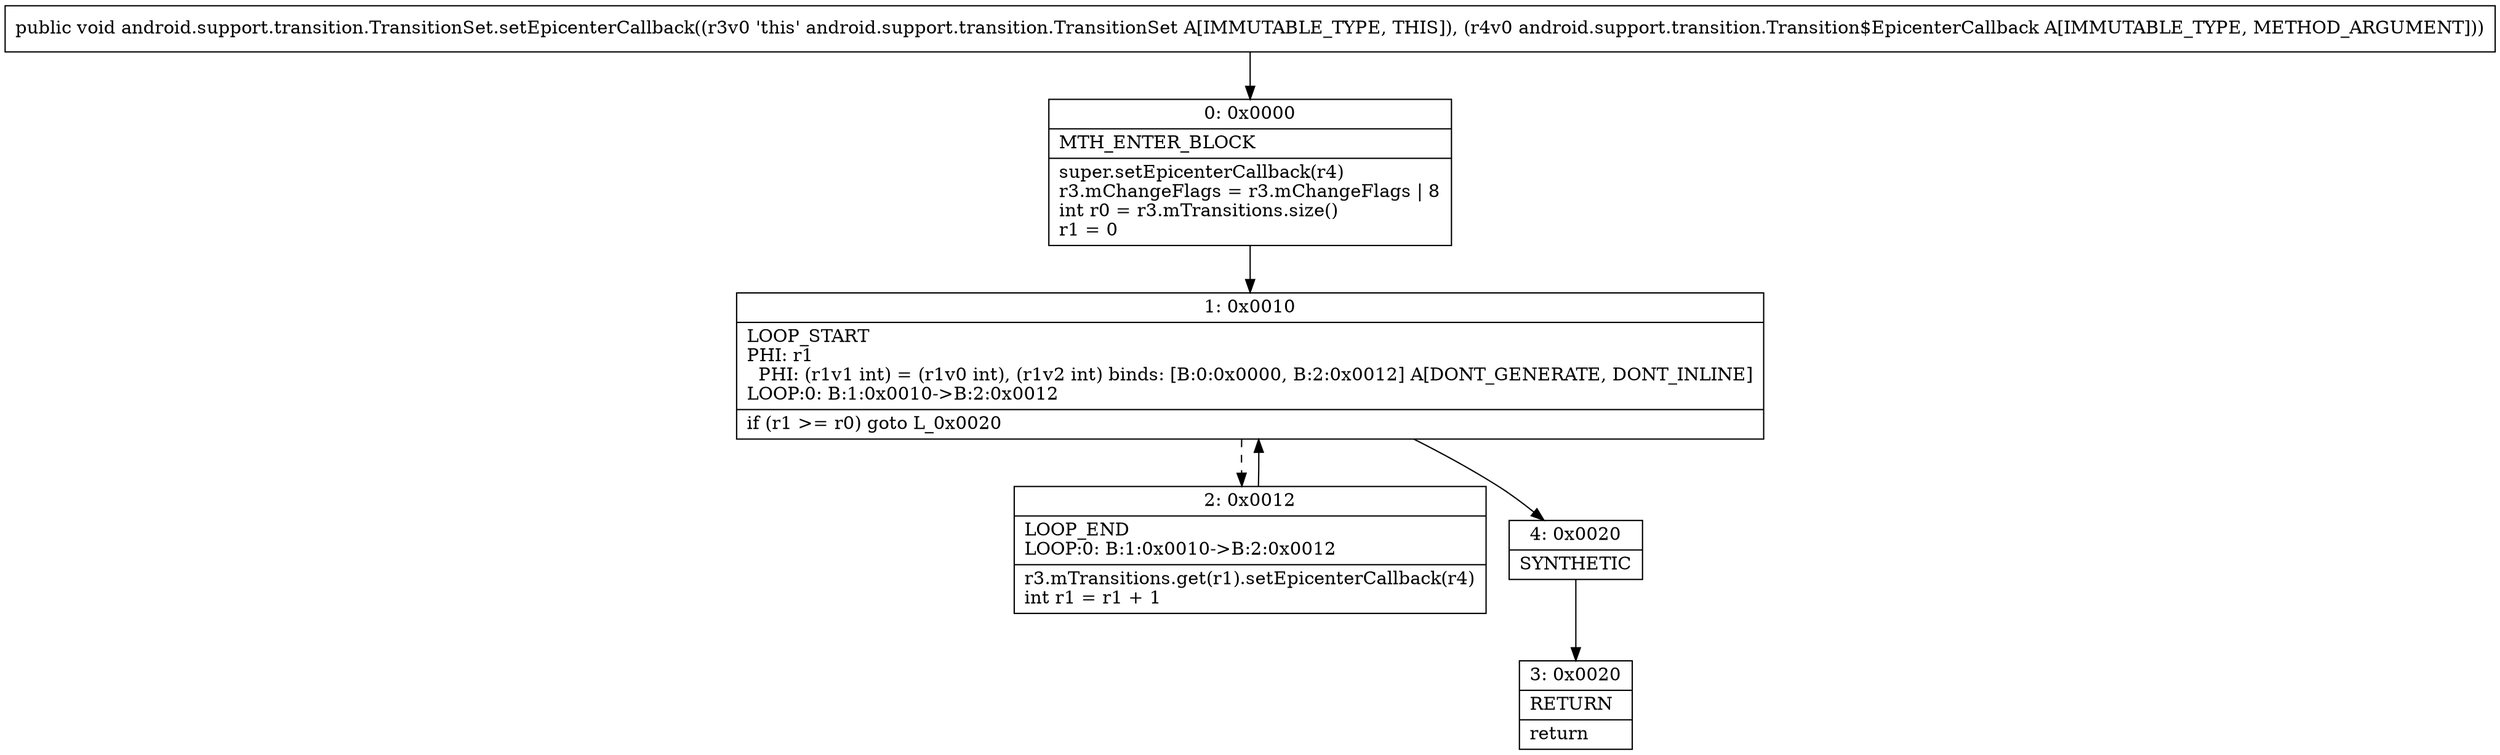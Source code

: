 digraph "CFG forandroid.support.transition.TransitionSet.setEpicenterCallback(Landroid\/support\/transition\/Transition$EpicenterCallback;)V" {
Node_0 [shape=record,label="{0\:\ 0x0000|MTH_ENTER_BLOCK\l|super.setEpicenterCallback(r4)\lr3.mChangeFlags = r3.mChangeFlags \| 8\lint r0 = r3.mTransitions.size()\lr1 = 0\l}"];
Node_1 [shape=record,label="{1\:\ 0x0010|LOOP_START\lPHI: r1 \l  PHI: (r1v1 int) = (r1v0 int), (r1v2 int) binds: [B:0:0x0000, B:2:0x0012] A[DONT_GENERATE, DONT_INLINE]\lLOOP:0: B:1:0x0010\-\>B:2:0x0012\l|if (r1 \>= r0) goto L_0x0020\l}"];
Node_2 [shape=record,label="{2\:\ 0x0012|LOOP_END\lLOOP:0: B:1:0x0010\-\>B:2:0x0012\l|r3.mTransitions.get(r1).setEpicenterCallback(r4)\lint r1 = r1 + 1\l}"];
Node_3 [shape=record,label="{3\:\ 0x0020|RETURN\l|return\l}"];
Node_4 [shape=record,label="{4\:\ 0x0020|SYNTHETIC\l}"];
MethodNode[shape=record,label="{public void android.support.transition.TransitionSet.setEpicenterCallback((r3v0 'this' android.support.transition.TransitionSet A[IMMUTABLE_TYPE, THIS]), (r4v0 android.support.transition.Transition$EpicenterCallback A[IMMUTABLE_TYPE, METHOD_ARGUMENT])) }"];
MethodNode -> Node_0;
Node_0 -> Node_1;
Node_1 -> Node_2[style=dashed];
Node_1 -> Node_4;
Node_2 -> Node_1;
Node_4 -> Node_3;
}

